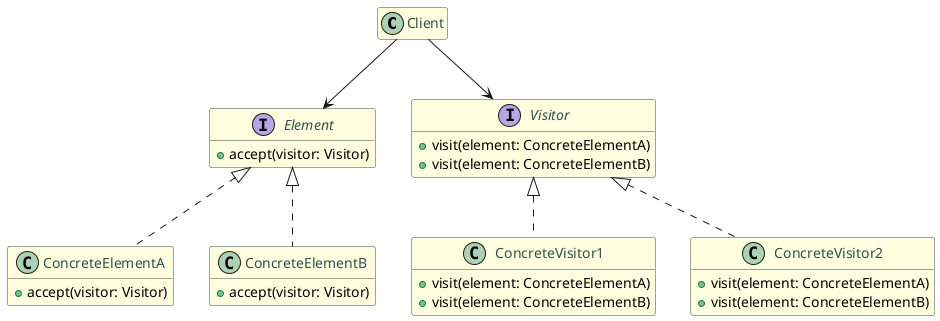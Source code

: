 @startuml
class Client{
}

interface Element {
  +accept(visitor: Visitor)
}

class ConcreteElementA implements Element {
  +accept(visitor: Visitor)
}

class ConcreteElementB implements Element {
  +accept(visitor: Visitor)
}

interface Visitor {
  +visit(element: ConcreteElementA)
  +visit(element: ConcreteElementB)
}

class ConcreteVisitor1 implements Visitor {
  +visit(element: ConcreteElementA)
  +visit(element: ConcreteElementB)
}

class ConcreteVisitor2 implements Visitor {
  +visit(element: ConcreteElementA)
  +visit(element: ConcreteElementB)
}

Client --> Visitor
Client --> Element

hide empty fields
hide empty methods

skinparam class {
  BackgroundColor LightYellow
  BorderColor DarkSlateGray
  ArrowColor DarkSlateGray
  FontColor DarkSlateGray

}

@enduml
